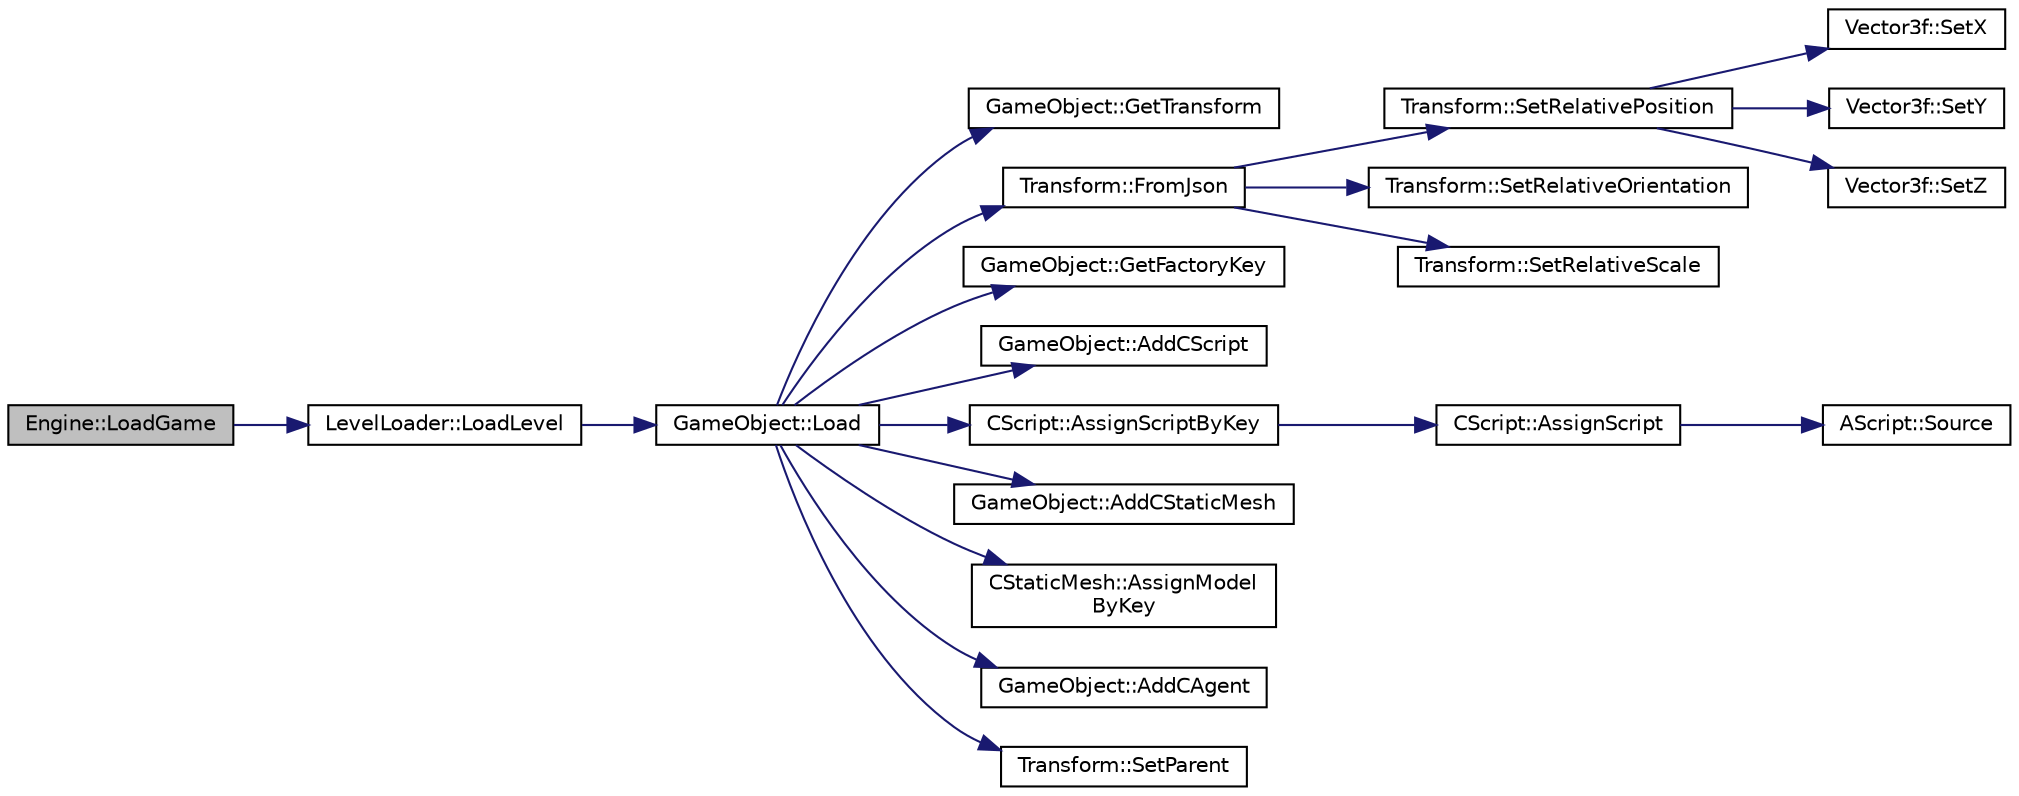 digraph "Engine::LoadGame"
{
 // LATEX_PDF_SIZE
  edge [fontname="Helvetica",fontsize="10",labelfontname="Helvetica",labelfontsize="10"];
  node [fontname="Helvetica",fontsize="10",shape=record];
  rankdir="LR";
  Node6 [label="Engine::LoadGame",height=0.2,width=0.4,color="black", fillcolor="grey75", style="filled", fontcolor="black",tooltip="loads the game from saved state"];
  Node6 -> Node7 [color="midnightblue",fontsize="10",style="solid",fontname="Helvetica"];
  Node7 [label="LevelLoader::LoadLevel",height=0.2,width=0.4,color="black", fillcolor="white", style="filled",URL="$class_level_loader.html#ac733be25eccf37abb958dd8e9547599b",tooltip="Load Current Level."];
  Node7 -> Node8 [color="midnightblue",fontsize="10",style="solid",fontname="Helvetica"];
  Node8 [label="GameObject::Load",height=0.2,width=0.4,color="black", fillcolor="white", style="filled",URL="$class_game_object.html#a45246aaee43206b87c40ef6fdc06111b",tooltip="loads the object from saved state"];
  Node8 -> Node9 [color="midnightblue",fontsize="10",style="solid",fontname="Helvetica"];
  Node9 [label="GameObject::GetTransform",height=0.2,width=0.4,color="black", fillcolor="white", style="filled",URL="$class_game_object.html#ad4de114a5ac23de244bcfbf1947e041a",tooltip="transform accessor"];
  Node8 -> Node10 [color="midnightblue",fontsize="10",style="solid",fontname="Helvetica"];
  Node10 [label="Transform::FromJson",height=0.2,width=0.4,color="black", fillcolor="white", style="filled",URL="$class_transform.html#a55390da2160d0cac9951401756e752b7",tooltip="loads the transform from JSON"];
  Node10 -> Node11 [color="midnightblue",fontsize="10",style="solid",fontname="Helvetica"];
  Node11 [label="Transform::SetRelativePosition",height=0.2,width=0.4,color="black", fillcolor="white", style="filled",URL="$class_transform.html#a306ec5e7b5b46e6a989097dd0927d447",tooltip=" "];
  Node11 -> Node12 [color="midnightblue",fontsize="10",style="solid",fontname="Helvetica"];
  Node12 [label="Vector3f::SetX",height=0.2,width=0.4,color="black", fillcolor="white", style="filled",URL="$class_vector3f.html#aaa6791fa256647707bcf41017f498bcf",tooltip="x value mutator"];
  Node11 -> Node13 [color="midnightblue",fontsize="10",style="solid",fontname="Helvetica"];
  Node13 [label="Vector3f::SetY",height=0.2,width=0.4,color="black", fillcolor="white", style="filled",URL="$class_vector3f.html#a260bcd7eb6bebb43f79a29421d254f2b",tooltip="y value mutator"];
  Node11 -> Node14 [color="midnightblue",fontsize="10",style="solid",fontname="Helvetica"];
  Node14 [label="Vector3f::SetZ",height=0.2,width=0.4,color="black", fillcolor="white", style="filled",URL="$class_vector3f.html#afb24d616af2e75cce9af632c870141ac",tooltip="z value mutator"];
  Node10 -> Node15 [color="midnightblue",fontsize="10",style="solid",fontname="Helvetica"];
  Node15 [label="Transform::SetRelativeOrientation",height=0.2,width=0.4,color="black", fillcolor="white", style="filled",URL="$class_transform.html#a4121c99f3f30ed799595d48d4b5927d8",tooltip="set orientation relative to parent transform"];
  Node10 -> Node16 [color="midnightblue",fontsize="10",style="solid",fontname="Helvetica"];
  Node16 [label="Transform::SetRelativeScale",height=0.2,width=0.4,color="black", fillcolor="white", style="filled",URL="$class_transform.html#adaa3d0142cba26aa7467fa5afdcbcbc4",tooltip="set scale relative to parent transform"];
  Node8 -> Node17 [color="midnightblue",fontsize="10",style="solid",fontname="Helvetica"];
  Node17 [label="GameObject::GetFactoryKey",height=0.2,width=0.4,color="black", fillcolor="white", style="filled",URL="$class_game_object.html#a2e136cfc0f88fb8a3334f6f6b2144358",tooltip="Factory key accessor."];
  Node8 -> Node18 [color="midnightblue",fontsize="10",style="solid",fontname="Helvetica"];
  Node18 [label="GameObject::AddCScript",height=0.2,width=0.4,color="black", fillcolor="white", style="filled",URL="$class_game_object.html#ae0fc7b38225969218115a817beb5dac4",tooltip="Adds a script component."];
  Node8 -> Node19 [color="midnightblue",fontsize="10",style="solid",fontname="Helvetica"];
  Node19 [label="CScript::AssignScriptByKey",height=0.2,width=0.4,color="black", fillcolor="white", style="filled",URL="$class_c_script.html#a6dbae7090411b8b06124f054680ef991",tooltip="script mutator using factory key"];
  Node19 -> Node20 [color="midnightblue",fontsize="10",style="solid",fontname="Helvetica"];
  Node20 [label="CScript::AssignScript",height=0.2,width=0.4,color="black", fillcolor="white", style="filled",URL="$class_c_script.html#a3453293c2e800dd3b708cabec95cb548",tooltip=" "];
  Node20 -> Node21 [color="midnightblue",fontsize="10",style="solid",fontname="Helvetica"];
  Node21 [label="AScript::Source",height=0.2,width=0.4,color="black", fillcolor="white", style="filled",URL="$class_a_script.html#a836878b14aed1fa75e1bbbd70eb49a12",tooltip=" "];
  Node8 -> Node22 [color="midnightblue",fontsize="10",style="solid",fontname="Helvetica"];
  Node22 [label="GameObject::AddCStaticMesh",height=0.2,width=0.4,color="black", fillcolor="white", style="filled",URL="$class_game_object.html#a191b22dc4dd9ef14dd8069daf8a4103f",tooltip="Adds a static mesh component."];
  Node8 -> Node23 [color="midnightblue",fontsize="10",style="solid",fontname="Helvetica"];
  Node23 [label="CStaticMesh::AssignModel\lByKey",height=0.2,width=0.4,color="black", fillcolor="white", style="filled",URL="$class_c_static_mesh.html#a8624d2686d183f324ab5c0243b971a8b",tooltip="model mutator taking factory key"];
  Node8 -> Node24 [color="midnightblue",fontsize="10",style="solid",fontname="Helvetica"];
  Node24 [label="GameObject::AddCAgent",height=0.2,width=0.4,color="black", fillcolor="white", style="filled",URL="$class_game_object.html#ac432fec319d7876658b3579c3bdf0d9a",tooltip=" "];
  Node8 -> Node25 [color="midnightblue",fontsize="10",style="solid",fontname="Helvetica"];
  Node25 [label="Transform::SetParent",height=0.2,width=0.4,color="black", fillcolor="white", style="filled",URL="$class_transform.html#a1d7c9c033dedc293e326bd498a0529a5",tooltip=" "];
}
